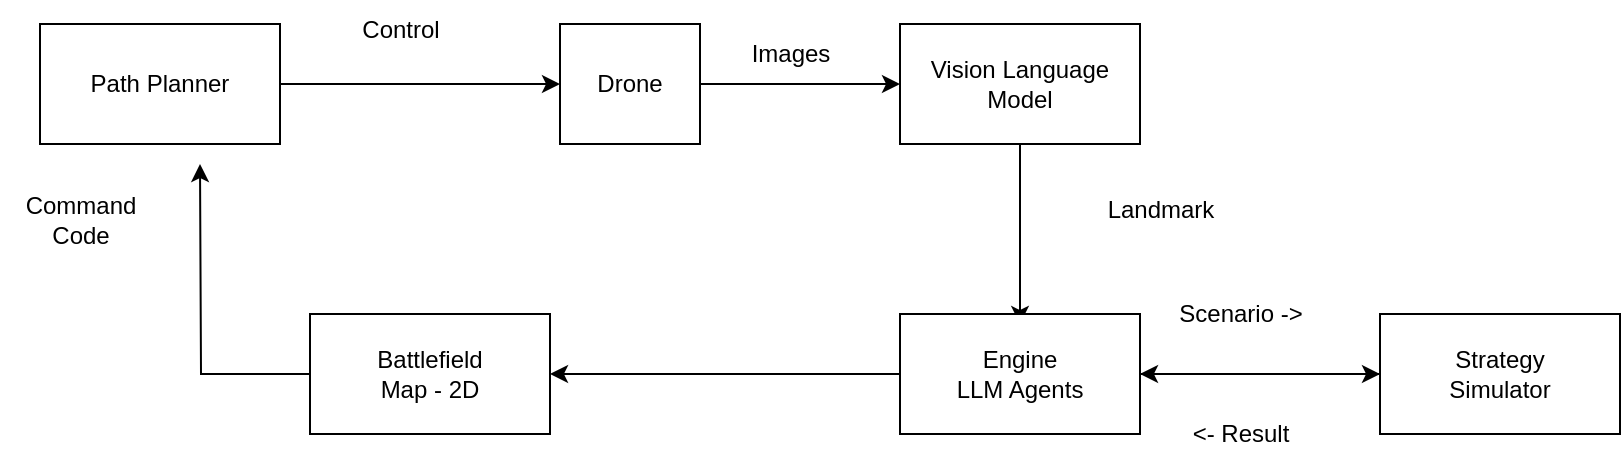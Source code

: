 <mxfile version="24.6.4" type="device">
  <diagram name="Page-1" id="ijnPHd2DSQLCF22SrLcC">
    <mxGraphModel dx="1364" dy="916" grid="1" gridSize="10" guides="1" tooltips="1" connect="1" arrows="1" fold="1" page="1" pageScale="1" pageWidth="850" pageHeight="1100" math="0" shadow="0">
      <root>
        <mxCell id="0" />
        <mxCell id="1" parent="0" />
        <mxCell id="B3bJ9wEUYuqSMCtEnuqi-8" style="edgeStyle=orthogonalEdgeStyle;rounded=0;orthogonalLoop=1;jettySize=auto;html=1;entryX=0;entryY=0.5;entryDx=0;entryDy=0;" edge="1" parent="1" source="B3bJ9wEUYuqSMCtEnuqi-1" target="B3bJ9wEUYuqSMCtEnuqi-2">
          <mxGeometry relative="1" as="geometry" />
        </mxCell>
        <mxCell id="B3bJ9wEUYuqSMCtEnuqi-1" value="Drone" style="rounded=0;whiteSpace=wrap;html=1;" vertex="1" parent="1">
          <mxGeometry x="280" y="180" width="70" height="60" as="geometry" />
        </mxCell>
        <mxCell id="B3bJ9wEUYuqSMCtEnuqi-20" style="edgeStyle=orthogonalEdgeStyle;rounded=0;orthogonalLoop=1;jettySize=auto;html=1;" edge="1" parent="1" source="B3bJ9wEUYuqSMCtEnuqi-2">
          <mxGeometry relative="1" as="geometry">
            <mxPoint x="510" y="330" as="targetPoint" />
          </mxGeometry>
        </mxCell>
        <mxCell id="B3bJ9wEUYuqSMCtEnuqi-2" value="Vision Language Model" style="rounded=0;whiteSpace=wrap;html=1;" vertex="1" parent="1">
          <mxGeometry x="450" y="180" width="120" height="60" as="geometry" />
        </mxCell>
        <mxCell id="B3bJ9wEUYuqSMCtEnuqi-12" style="edgeStyle=orthogonalEdgeStyle;rounded=0;orthogonalLoop=1;jettySize=auto;html=1;entryX=0;entryY=0.5;entryDx=0;entryDy=0;" edge="1" parent="1" source="B3bJ9wEUYuqSMCtEnuqi-3" target="B3bJ9wEUYuqSMCtEnuqi-5">
          <mxGeometry relative="1" as="geometry" />
        </mxCell>
        <mxCell id="B3bJ9wEUYuqSMCtEnuqi-23" style="edgeStyle=orthogonalEdgeStyle;rounded=0;orthogonalLoop=1;jettySize=auto;html=1;entryX=1;entryY=0.5;entryDx=0;entryDy=0;" edge="1" parent="1" source="B3bJ9wEUYuqSMCtEnuqi-3" target="B3bJ9wEUYuqSMCtEnuqi-4">
          <mxGeometry relative="1" as="geometry" />
        </mxCell>
        <mxCell id="B3bJ9wEUYuqSMCtEnuqi-3" value="&lt;div&gt;Engine&lt;/div&gt;&lt;div&gt;LLM Agents&lt;br&gt;&lt;/div&gt;" style="rounded=0;whiteSpace=wrap;html=1;" vertex="1" parent="1">
          <mxGeometry x="450" y="325" width="120" height="60" as="geometry" />
        </mxCell>
        <mxCell id="B3bJ9wEUYuqSMCtEnuqi-21" style="edgeStyle=orthogonalEdgeStyle;rounded=0;orthogonalLoop=1;jettySize=auto;html=1;" edge="1" parent="1" source="B3bJ9wEUYuqSMCtEnuqi-4">
          <mxGeometry relative="1" as="geometry">
            <mxPoint x="100" y="250" as="targetPoint" />
          </mxGeometry>
        </mxCell>
        <mxCell id="B3bJ9wEUYuqSMCtEnuqi-4" value="&lt;div&gt;Battlefield&lt;/div&gt;&lt;div&gt;Map - 2D&lt;br&gt;&lt;/div&gt;" style="rounded=0;whiteSpace=wrap;html=1;" vertex="1" parent="1">
          <mxGeometry x="155" y="325" width="120" height="60" as="geometry" />
        </mxCell>
        <mxCell id="B3bJ9wEUYuqSMCtEnuqi-24" style="edgeStyle=orthogonalEdgeStyle;rounded=0;orthogonalLoop=1;jettySize=auto;html=1;" edge="1" parent="1" source="B3bJ9wEUYuqSMCtEnuqi-5">
          <mxGeometry relative="1" as="geometry">
            <mxPoint x="570" y="355" as="targetPoint" />
          </mxGeometry>
        </mxCell>
        <mxCell id="B3bJ9wEUYuqSMCtEnuqi-5" value="&lt;div&gt;Strategy&lt;/div&gt;&lt;div&gt;Simulator&lt;br&gt;&lt;/div&gt;" style="rounded=0;whiteSpace=wrap;html=1;" vertex="1" parent="1">
          <mxGeometry x="690" y="325" width="120" height="60" as="geometry" />
        </mxCell>
        <mxCell id="B3bJ9wEUYuqSMCtEnuqi-17" style="edgeStyle=orthogonalEdgeStyle;rounded=0;orthogonalLoop=1;jettySize=auto;html=1;" edge="1" parent="1" source="B3bJ9wEUYuqSMCtEnuqi-6" target="B3bJ9wEUYuqSMCtEnuqi-1">
          <mxGeometry relative="1" as="geometry" />
        </mxCell>
        <mxCell id="B3bJ9wEUYuqSMCtEnuqi-6" value="Path Planner" style="rounded=0;whiteSpace=wrap;html=1;" vertex="1" parent="1">
          <mxGeometry x="20" y="180" width="120" height="60" as="geometry" />
        </mxCell>
        <mxCell id="B3bJ9wEUYuqSMCtEnuqi-9" value="Images" style="text;html=1;align=center;verticalAlign=middle;resizable=0;points=[];autosize=1;strokeColor=none;fillColor=none;" vertex="1" parent="1">
          <mxGeometry x="365" y="180" width="60" height="30" as="geometry" />
        </mxCell>
        <mxCell id="B3bJ9wEUYuqSMCtEnuqi-11" value="Landmark" style="text;html=1;align=center;verticalAlign=middle;resizable=0;points=[];autosize=1;strokeColor=none;fillColor=none;" vertex="1" parent="1">
          <mxGeometry x="540" y="258" width="80" height="30" as="geometry" />
        </mxCell>
        <mxCell id="B3bJ9wEUYuqSMCtEnuqi-13" value="Scenario -&amp;gt;" style="text;html=1;align=center;verticalAlign=middle;resizable=0;points=[];autosize=1;strokeColor=none;fillColor=none;" vertex="1" parent="1">
          <mxGeometry x="575" y="310" width="90" height="30" as="geometry" />
        </mxCell>
        <mxCell id="B3bJ9wEUYuqSMCtEnuqi-14" value="&lt;div&gt;Command&lt;/div&gt;&lt;div&gt;Code&lt;br&gt;&lt;/div&gt;" style="text;html=1;align=center;verticalAlign=middle;resizable=0;points=[];autosize=1;strokeColor=none;fillColor=none;" vertex="1" parent="1">
          <mxGeometry y="258" width="80" height="40" as="geometry" />
        </mxCell>
        <mxCell id="B3bJ9wEUYuqSMCtEnuqi-22" value="Control" style="text;html=1;align=center;verticalAlign=middle;resizable=0;points=[];autosize=1;strokeColor=none;fillColor=none;" vertex="1" parent="1">
          <mxGeometry x="170" y="168" width="60" height="30" as="geometry" />
        </mxCell>
        <mxCell id="B3bJ9wEUYuqSMCtEnuqi-25" value="&amp;lt;- Result" style="text;html=1;align=center;verticalAlign=middle;resizable=0;points=[];autosize=1;strokeColor=none;fillColor=none;" vertex="1" parent="1">
          <mxGeometry x="585" y="370" width="70" height="30" as="geometry" />
        </mxCell>
      </root>
    </mxGraphModel>
  </diagram>
</mxfile>
